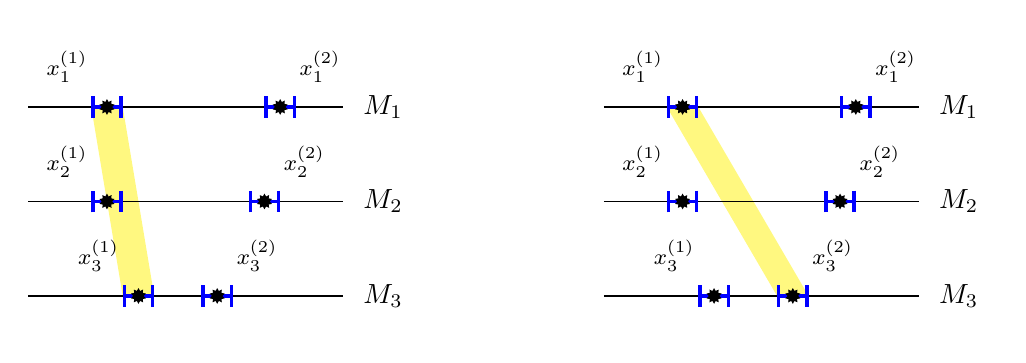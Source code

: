 \begin{tikzpicture}[scale=.4,every node/.style={minimum size=1cm},on grid,every
  text node part/.style={align=center}, declare function={ track(\x) =
    1.+3.0/7.5*\x; trackb(\x) = 1.9+.4/1.5*(\x-2.25); }]
  
  \def \a {2.5}
  \def \b {8}

  \begin{scope}

    \fill[yellow!50!white] (2,6) -- (3,0) -- (4,0) -- (3,6);
    
    \def \y {6}
    \draw (0,\y) -- (10,\y) node[right] {$M_1$};
    \draw[blue,very thick,|-|] ({2.5-.5},\y) -- ({2.5+.5},\y);
    \node[fill,star,star points=10,scale=0.2] (x11) at (2.5,\y) {} node[above left] at
    (x11) {\footnotesize $x_1^{(1)}$};
    \draw[blue,very thick,|-|] ({8-.5},\y) -- ({8+.5},\y);
    \node[fill,star,star points=10,scale=0.2] (x12) at (8,\y) {} node[above right] at
    (x12) {\footnotesize $x_1^{(2)}$};

    \def \y {3}
    \draw (0,\y) -- (10,\y) node[right] {$M_2$};
    \draw[blue,very thick,|-|] ({2.5-.5},\y) -- ({2.5+.5},\y);
    \node[fill,star,star points=10,scale=0.2] (x21) at (2.5,\y) {} node[above left] at
    (x21) {\footnotesize $x_2^{(1)}$};
    \draw[blue,very thick,|-|] ({7.5-.5},\y) -- ({7.5+.5},\y);
    \node[fill,star,star points=10,scale=0.2] (x22) at (7.5,\y) {} node[above right] at
    (x22) {\footnotesize $x_2^{(2)}$};

    \def \y {0}
    \draw (0,\y) -- (10,\y) node[right] {$M_3$};
    \draw[blue,very thick,|-|] ({3.5-.5},\y) -- ({3.5+.5},\y);
    \node[fill,star,star points=10,scale=0.2] (x31) at (3.5,\y) {} node[above left] at
    (x31) {\footnotesize $x_3^{(1)}$};
    \draw[blue,very thick,|-|] ({6-.5},\y) -- ({6+.5},\y);
    \node[fill,star,star points=10,scale=0.2] (x32) at (6,\y) {} node[above right] at
    (x32) {\footnotesize $x_3^{(2)}$};
    

  \end{scope}


  \begin{scope}[xshift = 520]

    \fill[yellow!50!white] (2,6) -- (5.5,0) -- (6.5,0) -- (3,6);
      
    
    \def \y {6}
    \draw (0,\y) -- (10,\y) node[right] {$M_1$};
    \draw[blue,very thick,|-|] ({2.5-.5},\y) -- ({2.5+.5},\y);
    \node[fill,star,star points=10,scale=0.2] (x11) at (2.5,\y) {} node[above left] at
    (x11) {\footnotesize $x_1^{(1)}$};
    \draw[blue,very thick,|-|] ({8-.5},\y) -- ({8+.5},\y);
    \node[fill,star,star points=10,scale=0.2] (x12) at (8,\y) {} node[above right] at
    (x12) {\footnotesize $x_1^{(2)}$};

    \def \y {3}
    \draw (0,\y) -- (10,\y) node[right] {$M_2$};
    \draw[blue,very thick,|-|] ({2.5-.5},\y) -- ({2.5+.5},\y);
    \node[fill,star,star points=10,scale=0.2] (x21) at (2.5,\y) {} node[above left] at
    (x21) {\footnotesize $x_2^{(1)}$};
    \draw[blue,very thick,|-|] ({7.5-.5},\y) -- ({7.5+.5},\y);
    \node[fill,star,star points=10,scale=0.2] (x22) at (7.5,\y) {} node[above right] at
    (x22) {\footnotesize $x_2^{(2)}$};

    \def \y {0}
    \draw (0,\y) -- (10,\y) node[right] {$M_3$};
    \draw[blue,very thick,|-|] ({3.5-.5},\y) -- ({3.5+.5},\y);
    \node[fill,star,star points=10,scale=0.2] (x31) at (3.5,\y) {} node[above left] at
    (x31) {\footnotesize $x_3^{(1)}$};
    \draw[blue,very thick,|-|] ({6-.5},\y) -- ({6+.5},\y);
    \node[fill,star,star points=10,scale=0.2] (x32) at (6,\y) {} node[above right] at
    (x32) {\footnotesize $x_3^{(2)}$};

  \end{scope}

%  % aligned
%  \begin{scope} [xshift = 520]
%
%   % axis
%    \draw[->] (-1,-1) -- (11,-1) node[right] {z};
%    \draw[->] (0,-2) -- (0,7) node[above] {x};
%
%    % track
%    \draw[red,domain=-.5:10,variable=\x] plot ({\x}, {track(\x)} ) ;
%
%    % m1
%%    \draw[dashed] (2.25,{track(2.25)} ) --  (0,{track(2.25)}) node[left] {$x_1$};
%    \draw[dashed] (2.25,-1) -- (2.25,1) node[below=1] {$z_1$};
%    \fill[blue] (2,{track(2)}) rectangle (2.5,{track(2.5)});
%    \draw[thick] (2,1) rectangle (2.5,5)  node[above] {$M_1$};
%    
%
%    % m2
%
%    \fill[red!50!white] (5,{track(5)+\b}) rectangle (5.5,{track(5.5)+\b});
%    \draw[thick,red,dotted] (5,{1+\b}) rectangle (5.5,{5+\b});
%
%
%    \draw[dashed] (5.25,{track(5.25)} ) --  (0,{track(5.25)}) node[left] {$x_2'=x_2+\Delta_2$};
%    \draw[dashed] (5.25,-1) -- (5.25,{1}) node[below=1] {$z_2$};
%    \fill[blue] (5,{track(5)}) rectangle (5.5,{track(5.5)});
%    \draw[thick] (5,1) rectangle (5.5,5)  node[above] {$M_2$};
%
%    % m3
%%    \draw[dashed] (8,{track(8.25)} ) -- (0,{track(8.25)}) node[left] {$x_3$};    
%    \draw[dashed] (8.25,-1) -- (8.25,1) node[below=1] {$z_3$};
%    \fill[blue]  (8,{track(8)}) rectangle (8.5,{track(8.5)});
%    \draw[thick] (8,1)          rectangle (8.5,5)  node[above] {$M_3$};
%  \end{scope}
%  
\end{tikzpicture}

